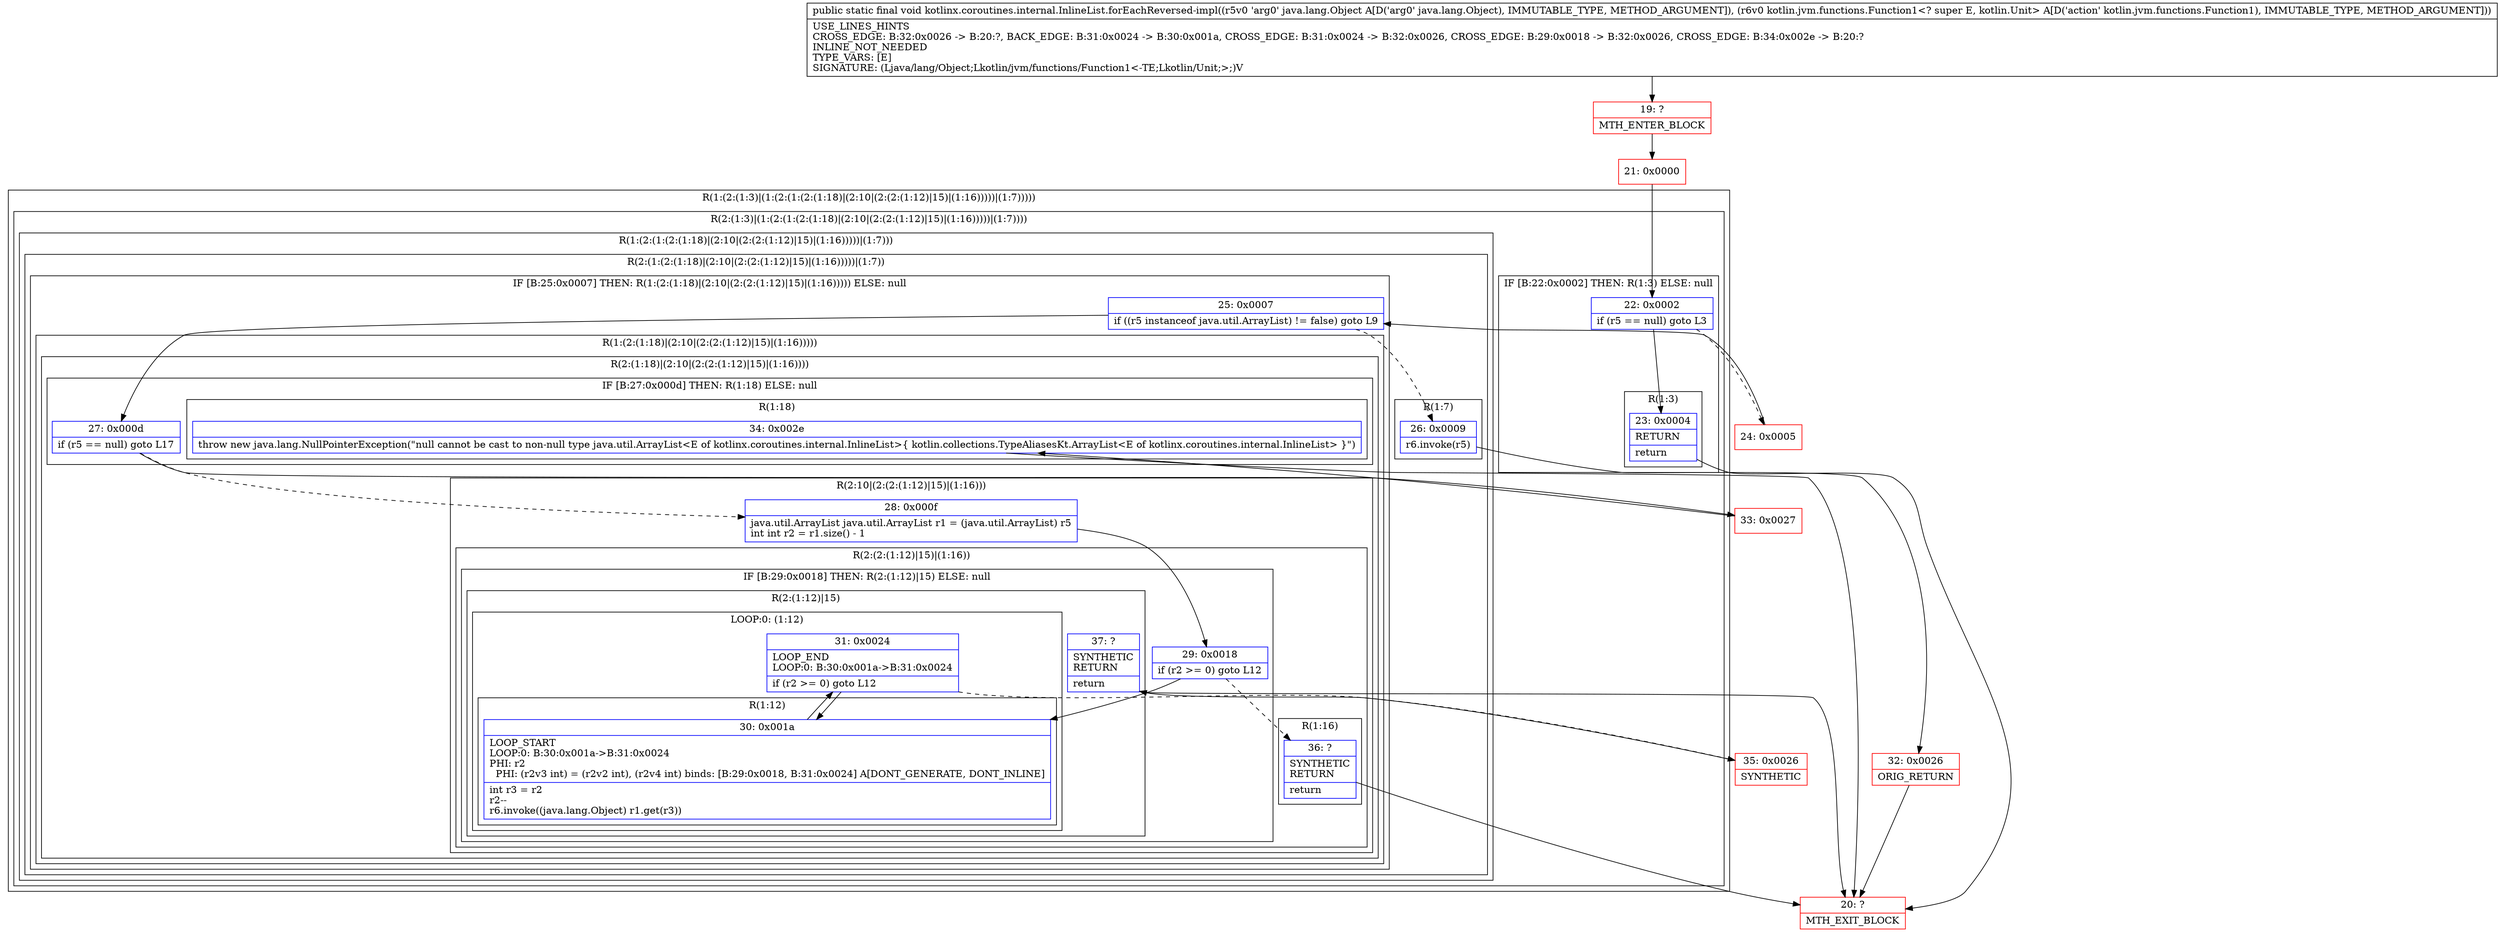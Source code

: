 digraph "CFG forkotlinx.coroutines.internal.InlineList.forEachReversed\-impl(Ljava\/lang\/Object;Lkotlin\/jvm\/functions\/Function1;)V" {
subgraph cluster_Region_806479160 {
label = "R(1:(2:(1:3)|(1:(2:(1:(2:(1:18)|(2:10|(2:(2:(1:12)|15)|(1:16)))))|(1:7)))))";
node [shape=record,color=blue];
subgraph cluster_Region_792271384 {
label = "R(2:(1:3)|(1:(2:(1:(2:(1:18)|(2:10|(2:(2:(1:12)|15)|(1:16)))))|(1:7))))";
node [shape=record,color=blue];
subgraph cluster_IfRegion_275547257 {
label = "IF [B:22:0x0002] THEN: R(1:3) ELSE: null";
node [shape=record,color=blue];
Node_22 [shape=record,label="{22\:\ 0x0002|if (r5 == null) goto L3\l}"];
subgraph cluster_Region_825314512 {
label = "R(1:3)";
node [shape=record,color=blue];
Node_23 [shape=record,label="{23\:\ 0x0004|RETURN\l|return\l}"];
}
}
subgraph cluster_Region_246831083 {
label = "R(1:(2:(1:(2:(1:18)|(2:10|(2:(2:(1:12)|15)|(1:16)))))|(1:7)))";
node [shape=record,color=blue];
subgraph cluster_Region_1773696511 {
label = "R(2:(1:(2:(1:18)|(2:10|(2:(2:(1:12)|15)|(1:16)))))|(1:7))";
node [shape=record,color=blue];
subgraph cluster_IfRegion_495156221 {
label = "IF [B:25:0x0007] THEN: R(1:(2:(1:18)|(2:10|(2:(2:(1:12)|15)|(1:16))))) ELSE: null";
node [shape=record,color=blue];
Node_25 [shape=record,label="{25\:\ 0x0007|if ((r5 instanceof java.util.ArrayList) != false) goto L9\l}"];
subgraph cluster_Region_644866897 {
label = "R(1:(2:(1:18)|(2:10|(2:(2:(1:12)|15)|(1:16)))))";
node [shape=record,color=blue];
subgraph cluster_Region_442167672 {
label = "R(2:(1:18)|(2:10|(2:(2:(1:12)|15)|(1:16))))";
node [shape=record,color=blue];
subgraph cluster_IfRegion_820475969 {
label = "IF [B:27:0x000d] THEN: R(1:18) ELSE: null";
node [shape=record,color=blue];
Node_27 [shape=record,label="{27\:\ 0x000d|if (r5 == null) goto L17\l}"];
subgraph cluster_Region_918401331 {
label = "R(1:18)";
node [shape=record,color=blue];
Node_34 [shape=record,label="{34\:\ 0x002e|throw new java.lang.NullPointerException(\"null cannot be cast to non\-null type java.util.ArrayList\<E of kotlinx.coroutines.internal.InlineList\>\{ kotlin.collections.TypeAliasesKt.ArrayList\<E of kotlinx.coroutines.internal.InlineList\> \}\")\l}"];
}
}
subgraph cluster_Region_354713777 {
label = "R(2:10|(2:(2:(1:12)|15)|(1:16)))";
node [shape=record,color=blue];
Node_28 [shape=record,label="{28\:\ 0x000f|java.util.ArrayList java.util.ArrayList r1 = (java.util.ArrayList) r5\lint int r2 = r1.size() \- 1\l}"];
subgraph cluster_Region_1863428574 {
label = "R(2:(2:(1:12)|15)|(1:16))";
node [shape=record,color=blue];
subgraph cluster_IfRegion_2129999055 {
label = "IF [B:29:0x0018] THEN: R(2:(1:12)|15) ELSE: null";
node [shape=record,color=blue];
Node_29 [shape=record,label="{29\:\ 0x0018|if (r2 \>= 0) goto L12\l}"];
subgraph cluster_Region_579687541 {
label = "R(2:(1:12)|15)";
node [shape=record,color=blue];
subgraph cluster_LoopRegion_78398877 {
label = "LOOP:0: (1:12)";
node [shape=record,color=blue];
Node_31 [shape=record,label="{31\:\ 0x0024|LOOP_END\lLOOP:0: B:30:0x001a\-\>B:31:0x0024\l|if (r2 \>= 0) goto L12\l}"];
subgraph cluster_Region_872394067 {
label = "R(1:12)";
node [shape=record,color=blue];
Node_30 [shape=record,label="{30\:\ 0x001a|LOOP_START\lLOOP:0: B:30:0x001a\-\>B:31:0x0024\lPHI: r2 \l  PHI: (r2v3 int) = (r2v2 int), (r2v4 int) binds: [B:29:0x0018, B:31:0x0024] A[DONT_GENERATE, DONT_INLINE]\l|int r3 = r2\lr2\-\-\lr6.invoke((java.lang.Object) r1.get(r3))\l}"];
}
}
Node_37 [shape=record,label="{37\:\ ?|SYNTHETIC\lRETURN\l|return\l}"];
}
}
subgraph cluster_Region_698553621 {
label = "R(1:16)";
node [shape=record,color=blue];
Node_36 [shape=record,label="{36\:\ ?|SYNTHETIC\lRETURN\l|return\l}"];
}
}
}
}
}
}
subgraph cluster_Region_1917590843 {
label = "R(1:7)";
node [shape=record,color=blue];
Node_26 [shape=record,label="{26\:\ 0x0009|r6.invoke(r5)\l}"];
}
}
}
}
}
Node_19 [shape=record,color=red,label="{19\:\ ?|MTH_ENTER_BLOCK\l}"];
Node_21 [shape=record,color=red,label="{21\:\ 0x0000}"];
Node_20 [shape=record,color=red,label="{20\:\ ?|MTH_EXIT_BLOCK\l}"];
Node_24 [shape=record,color=red,label="{24\:\ 0x0005}"];
Node_32 [shape=record,color=red,label="{32\:\ 0x0026|ORIG_RETURN\l}"];
Node_35 [shape=record,color=red,label="{35\:\ 0x0026|SYNTHETIC\l}"];
Node_33 [shape=record,color=red,label="{33\:\ 0x0027}"];
MethodNode[shape=record,label="{public static final void kotlinx.coroutines.internal.InlineList.forEachReversed\-impl((r5v0 'arg0' java.lang.Object A[D('arg0' java.lang.Object), IMMUTABLE_TYPE, METHOD_ARGUMENT]), (r6v0 kotlin.jvm.functions.Function1\<? super E, kotlin.Unit\> A[D('action' kotlin.jvm.functions.Function1), IMMUTABLE_TYPE, METHOD_ARGUMENT]))  | USE_LINES_HINTS\lCROSS_EDGE: B:32:0x0026 \-\> B:20:?, BACK_EDGE: B:31:0x0024 \-\> B:30:0x001a, CROSS_EDGE: B:31:0x0024 \-\> B:32:0x0026, CROSS_EDGE: B:29:0x0018 \-\> B:32:0x0026, CROSS_EDGE: B:34:0x002e \-\> B:20:?\lINLINE_NOT_NEEDED\lTYPE_VARS: [E]\lSIGNATURE: (Ljava\/lang\/Object;Lkotlin\/jvm\/functions\/Function1\<\-TE;Lkotlin\/Unit;\>;)V\l}"];
MethodNode -> Node_19;Node_22 -> Node_23;
Node_22 -> Node_24[style=dashed];
Node_23 -> Node_20;
Node_25 -> Node_26[style=dashed];
Node_25 -> Node_27;
Node_27 -> Node_28[style=dashed];
Node_27 -> Node_33;
Node_34 -> Node_20;
Node_28 -> Node_29;
Node_29 -> Node_30;
Node_29 -> Node_36[style=dashed];
Node_31 -> Node_30;
Node_31 -> Node_35[style=dashed];
Node_30 -> Node_31;
Node_37 -> Node_20;
Node_36 -> Node_20;
Node_26 -> Node_32;
Node_19 -> Node_21;
Node_21 -> Node_22;
Node_24 -> Node_25;
Node_32 -> Node_20;
Node_35 -> Node_37;
Node_33 -> Node_34;
}


